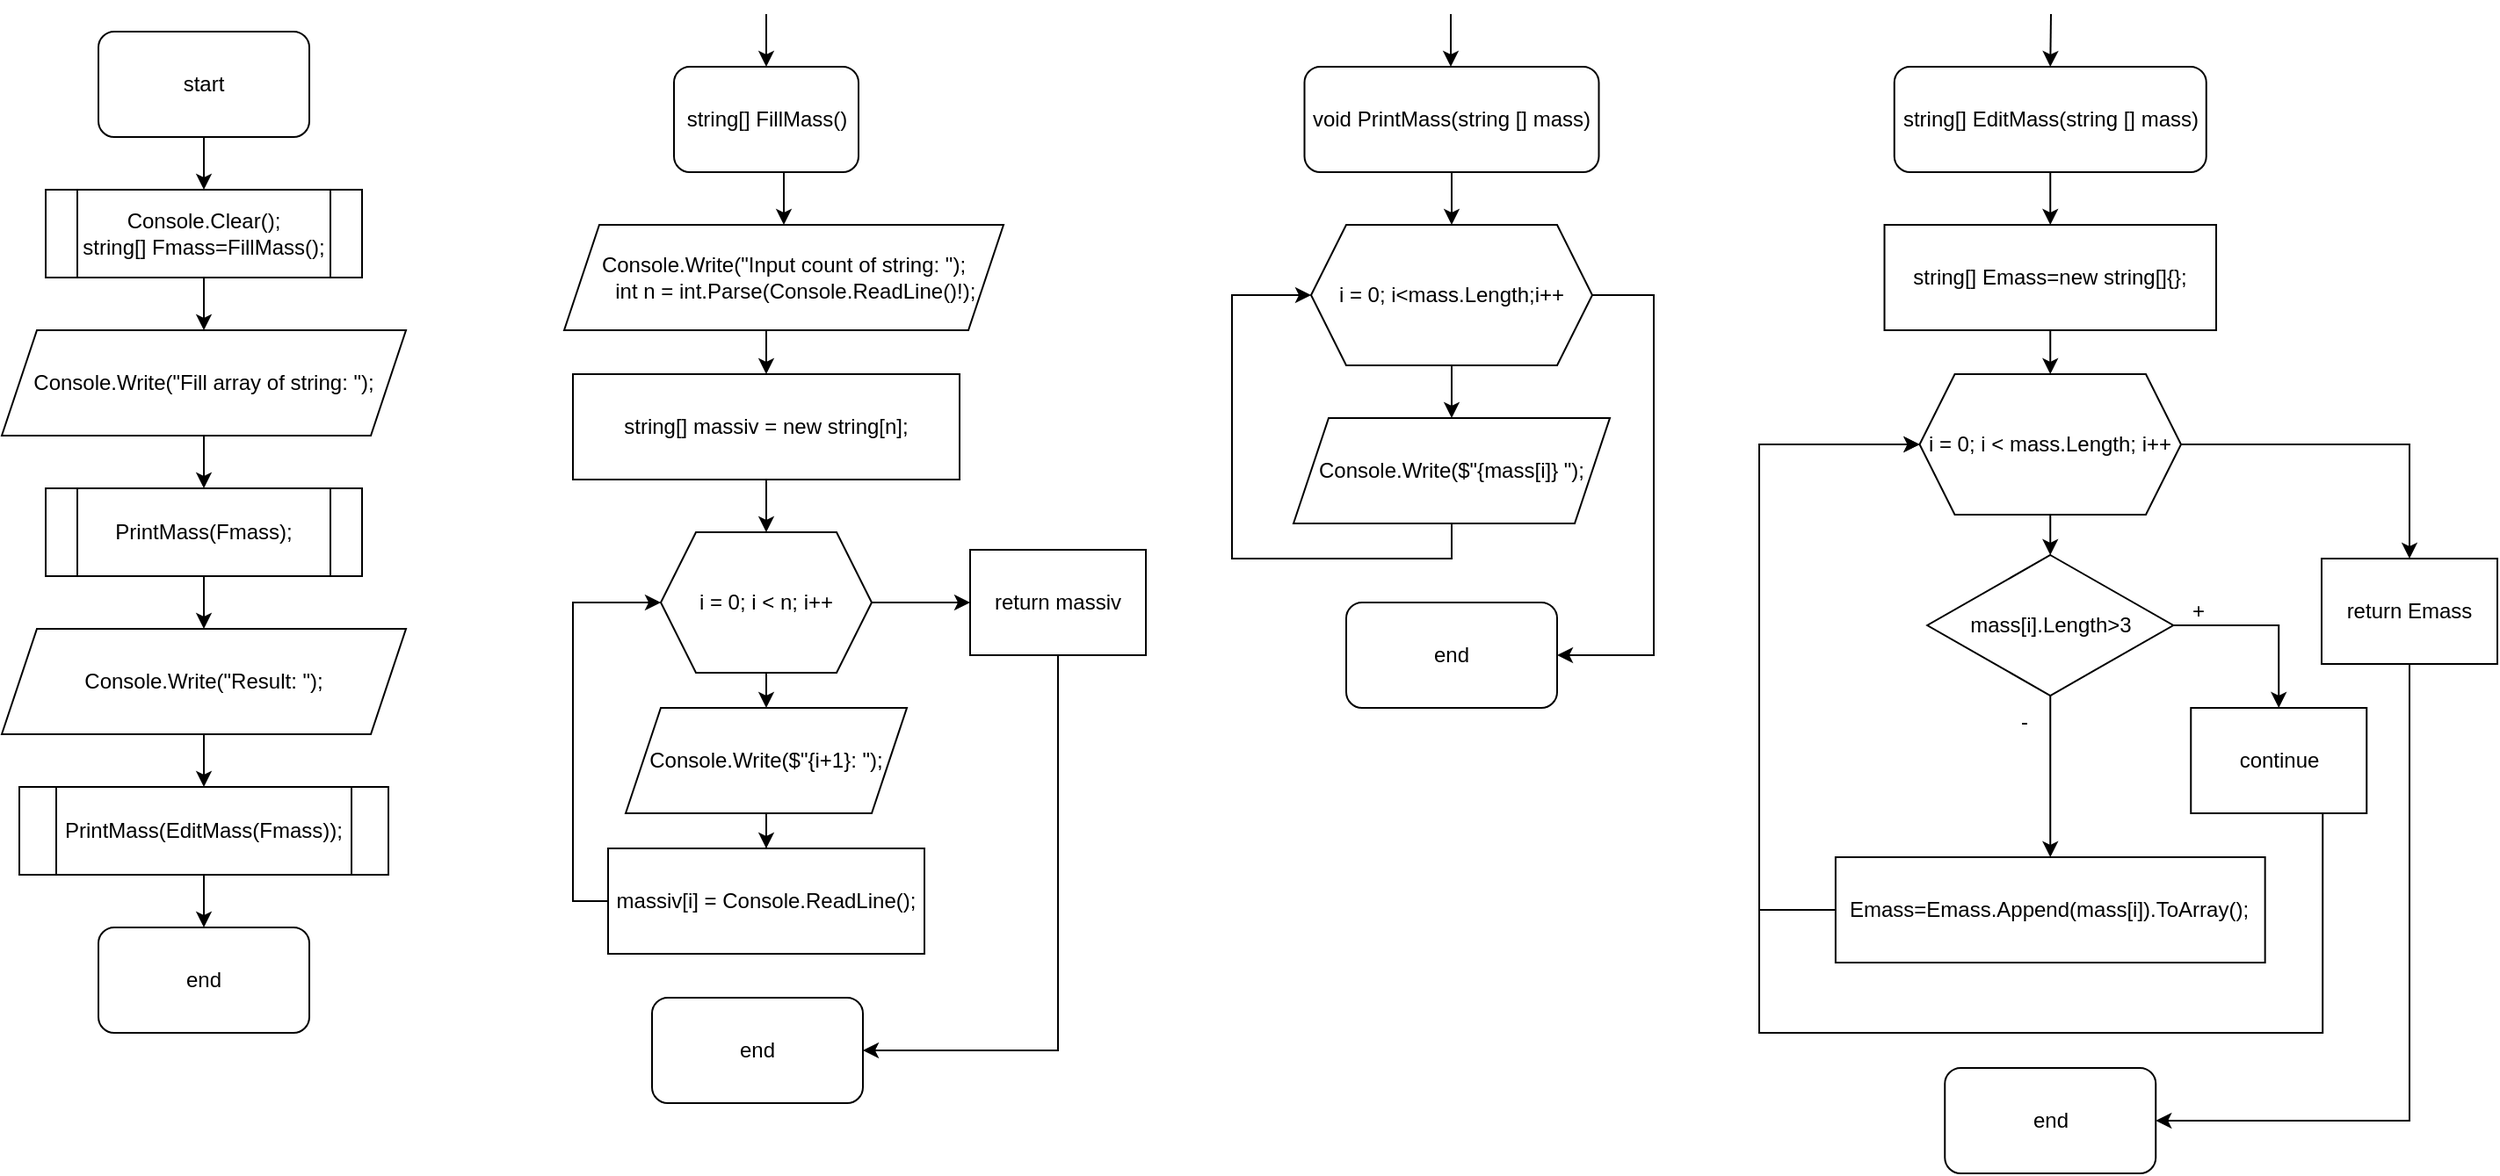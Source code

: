 <mxfile version="21.6.5" type="device">
  <diagram name="Страница 1" id="p6KP3pttGif_45Ps9vBf">
    <mxGraphModel dx="2245" dy="828" grid="1" gridSize="10" guides="1" tooltips="1" connect="1" arrows="1" fold="1" page="1" pageScale="1" pageWidth="827" pageHeight="1169" math="0" shadow="0">
      <root>
        <mxCell id="0" />
        <mxCell id="1" parent="0" />
        <mxCell id="-lPOpHREVN1eO6AbbRU1-3" value="" style="edgeStyle=orthogonalEdgeStyle;rounded=0;orthogonalLoop=1;jettySize=auto;html=1;" parent="1" source="-lPOpHREVN1eO6AbbRU1-1" edge="1">
          <mxGeometry relative="1" as="geometry">
            <mxPoint x="-585" y="180" as="targetPoint" />
          </mxGeometry>
        </mxCell>
        <mxCell id="-lPOpHREVN1eO6AbbRU1-1" value="start" style="rounded=1;whiteSpace=wrap;html=1;" parent="1" vertex="1">
          <mxGeometry x="-645" y="90" width="120" height="60" as="geometry" />
        </mxCell>
        <mxCell id="9eMxXZPg1Lv2FgUItcYX-12" style="edgeStyle=orthogonalEdgeStyle;rounded=0;orthogonalLoop=1;jettySize=auto;html=1;exitX=0.5;exitY=1;exitDx=0;exitDy=0;entryX=0.5;entryY=0;entryDx=0;entryDy=0;fontFamily=Helvetica;fontSize=12;fontColor=default;" parent="1" source="-lPOpHREVN1eO6AbbRU1-21" target="9eMxXZPg1Lv2FgUItcYX-6" edge="1">
          <mxGeometry relative="1" as="geometry" />
        </mxCell>
        <mxCell id="-lPOpHREVN1eO6AbbRU1-21" value="Console.Write(&quot;Fill array of string: &quot;);" style="shape=parallelogram;perimeter=parallelogramPerimeter;whiteSpace=wrap;html=1;fixedSize=1;" parent="1" vertex="1">
          <mxGeometry x="-700" y="260" width="230" height="60" as="geometry" />
        </mxCell>
        <mxCell id="-lPOpHREVN1eO6AbbRU1-22" value="end" style="rounded=1;whiteSpace=wrap;html=1;" parent="1" vertex="1">
          <mxGeometry x="-645" y="600" width="120" height="60" as="geometry" />
        </mxCell>
        <mxCell id="9eMxXZPg1Lv2FgUItcYX-8" value="" style="edgeStyle=orthogonalEdgeStyle;rounded=0;orthogonalLoop=1;jettySize=auto;html=1;fontFamily=Helvetica;fontSize=12;fontColor=default;" parent="1" source="9eMxXZPg1Lv2FgUItcYX-2" target="-lPOpHREVN1eO6AbbRU1-21" edge="1">
          <mxGeometry relative="1" as="geometry" />
        </mxCell>
        <mxCell id="9eMxXZPg1Lv2FgUItcYX-2" value="&lt;div&gt;Console.Clear();&lt;/div&gt;&lt;div&gt;string[] Fmass=FillMass();&lt;/div&gt;" style="shape=process;whiteSpace=wrap;html=1;backgroundOutline=1;" parent="1" vertex="1">
          <mxGeometry x="-675" y="180" width="180" height="50" as="geometry" />
        </mxCell>
        <mxCell id="9eMxXZPg1Lv2FgUItcYX-15" style="edgeStyle=orthogonalEdgeStyle;rounded=0;orthogonalLoop=1;jettySize=auto;html=1;exitX=0.5;exitY=1;exitDx=0;exitDy=0;entryX=0.5;entryY=0;entryDx=0;entryDy=0;fontFamily=Helvetica;fontSize=12;fontColor=default;" parent="1" source="9eMxXZPg1Lv2FgUItcYX-5" target="-lPOpHREVN1eO6AbbRU1-22" edge="1">
          <mxGeometry relative="1" as="geometry" />
        </mxCell>
        <mxCell id="9eMxXZPg1Lv2FgUItcYX-5" value="&lt;div&gt;&lt;span style=&quot;background-color: initial;&quot;&gt;PrintMass(EditMass(Fmass));&lt;/span&gt;&lt;br&gt;&lt;/div&gt;" style="shape=process;whiteSpace=wrap;html=1;backgroundOutline=1;" parent="1" vertex="1">
          <mxGeometry x="-690" y="520" width="210" height="50" as="geometry" />
        </mxCell>
        <mxCell id="9eMxXZPg1Lv2FgUItcYX-13" style="edgeStyle=orthogonalEdgeStyle;rounded=0;orthogonalLoop=1;jettySize=auto;html=1;exitX=0.5;exitY=1;exitDx=0;exitDy=0;entryX=0.5;entryY=0;entryDx=0;entryDy=0;fontFamily=Helvetica;fontSize=12;fontColor=default;" parent="1" source="9eMxXZPg1Lv2FgUItcYX-6" target="9eMxXZPg1Lv2FgUItcYX-7" edge="1">
          <mxGeometry relative="1" as="geometry" />
        </mxCell>
        <mxCell id="9eMxXZPg1Lv2FgUItcYX-6" value="PrintMass(Fmass);" style="shape=process;whiteSpace=wrap;html=1;backgroundOutline=1;" parent="1" vertex="1">
          <mxGeometry x="-675" y="350" width="180" height="50" as="geometry" />
        </mxCell>
        <mxCell id="9eMxXZPg1Lv2FgUItcYX-14" style="edgeStyle=orthogonalEdgeStyle;rounded=0;orthogonalLoop=1;jettySize=auto;html=1;exitX=0.5;exitY=1;exitDx=0;exitDy=0;entryX=0.5;entryY=0;entryDx=0;entryDy=0;fontFamily=Helvetica;fontSize=12;fontColor=default;" parent="1" source="9eMxXZPg1Lv2FgUItcYX-7" target="9eMxXZPg1Lv2FgUItcYX-5" edge="1">
          <mxGeometry relative="1" as="geometry" />
        </mxCell>
        <mxCell id="9eMxXZPg1Lv2FgUItcYX-7" value="Console.Write(&quot;Result: &quot;);" style="shape=parallelogram;perimeter=parallelogramPerimeter;whiteSpace=wrap;html=1;fixedSize=1;" parent="1" vertex="1">
          <mxGeometry x="-700" y="430" width="230" height="60" as="geometry" />
        </mxCell>
        <mxCell id="9eMxXZPg1Lv2FgUItcYX-32" style="edgeStyle=orthogonalEdgeStyle;rounded=0;orthogonalLoop=1;jettySize=auto;html=1;exitX=0.5;exitY=1;exitDx=0;exitDy=0;entryX=0.5;entryY=0;entryDx=0;entryDy=0;fontFamily=Helvetica;fontSize=12;fontColor=default;" parent="1" source="9eMxXZPg1Lv2FgUItcYX-16" target="9eMxXZPg1Lv2FgUItcYX-17" edge="1">
          <mxGeometry relative="1" as="geometry" />
        </mxCell>
        <mxCell id="9eMxXZPg1Lv2FgUItcYX-16" value="string[] FillMass()" style="rounded=1;whiteSpace=wrap;html=1;" parent="1" vertex="1">
          <mxGeometry x="-317.5" y="110" width="105" height="60" as="geometry" />
        </mxCell>
        <mxCell id="9eMxXZPg1Lv2FgUItcYX-33" style="edgeStyle=orthogonalEdgeStyle;rounded=0;orthogonalLoop=1;jettySize=auto;html=1;exitX=0.5;exitY=1;exitDx=0;exitDy=0;entryX=0.5;entryY=0;entryDx=0;entryDy=0;fontFamily=Helvetica;fontSize=12;fontColor=default;" parent="1" source="9eMxXZPg1Lv2FgUItcYX-17" target="9eMxXZPg1Lv2FgUItcYX-18" edge="1">
          <mxGeometry relative="1" as="geometry" />
        </mxCell>
        <mxCell id="9eMxXZPg1Lv2FgUItcYX-17" value="Console.Write(&quot;Input count of string: &quot;);&#xa;    int n = int.Parse(Console.ReadLine()!);" style="shape=parallelogram;perimeter=parallelogramPerimeter;whiteSpace=wrap;fixedSize=1;" parent="1" vertex="1">
          <mxGeometry x="-380" y="200" width="250" height="60" as="geometry" />
        </mxCell>
        <mxCell id="9eMxXZPg1Lv2FgUItcYX-34" style="edgeStyle=orthogonalEdgeStyle;rounded=0;orthogonalLoop=1;jettySize=auto;html=1;exitX=0.5;exitY=1;exitDx=0;exitDy=0;entryX=0.5;entryY=0;entryDx=0;entryDy=0;fontFamily=Helvetica;fontSize=12;fontColor=default;" parent="1" source="9eMxXZPg1Lv2FgUItcYX-18" target="9eMxXZPg1Lv2FgUItcYX-19" edge="1">
          <mxGeometry relative="1" as="geometry" />
        </mxCell>
        <mxCell id="9eMxXZPg1Lv2FgUItcYX-18" value="&lt;div&gt;&lt;span style=&quot;background-color: initial;&quot;&gt;string[] massiv = new string[n];&lt;/span&gt;&lt;br&gt;&lt;/div&gt;" style="rounded=0;whiteSpace=wrap;html=1;strokeColor=default;fontFamily=Helvetica;fontSize=12;fontColor=default;fillColor=default;" parent="1" vertex="1">
          <mxGeometry x="-375" y="285" width="220" height="60" as="geometry" />
        </mxCell>
        <mxCell id="9eMxXZPg1Lv2FgUItcYX-36" style="edgeStyle=orthogonalEdgeStyle;rounded=0;orthogonalLoop=1;jettySize=auto;html=1;exitX=0.5;exitY=1;exitDx=0;exitDy=0;entryX=0.5;entryY=0;entryDx=0;entryDy=0;fontFamily=Helvetica;fontSize=12;fontColor=default;" parent="1" source="9eMxXZPg1Lv2FgUItcYX-19" target="9eMxXZPg1Lv2FgUItcYX-20" edge="1">
          <mxGeometry relative="1" as="geometry" />
        </mxCell>
        <mxCell id="9eMxXZPg1Lv2FgUItcYX-39" style="edgeStyle=orthogonalEdgeStyle;rounded=0;orthogonalLoop=1;jettySize=auto;html=1;exitX=1;exitY=0.5;exitDx=0;exitDy=0;entryX=0;entryY=0.5;entryDx=0;entryDy=0;fontFamily=Helvetica;fontSize=12;fontColor=default;" parent="1" source="9eMxXZPg1Lv2FgUItcYX-19" target="9eMxXZPg1Lv2FgUItcYX-22" edge="1">
          <mxGeometry relative="1" as="geometry" />
        </mxCell>
        <mxCell id="9eMxXZPg1Lv2FgUItcYX-19" value="i = 0; i &amp;lt; n; i++" style="shape=hexagon;perimeter=hexagonPerimeter2;whiteSpace=wrap;html=1;fixedSize=1;strokeColor=default;fontFamily=Helvetica;fontSize=12;fontColor=default;fillColor=default;" parent="1" vertex="1">
          <mxGeometry x="-325" y="375" width="120" height="80" as="geometry" />
        </mxCell>
        <mxCell id="9eMxXZPg1Lv2FgUItcYX-37" style="edgeStyle=orthogonalEdgeStyle;rounded=0;orthogonalLoop=1;jettySize=auto;html=1;exitX=0.5;exitY=1;exitDx=0;exitDy=0;fontFamily=Helvetica;fontSize=12;fontColor=default;" parent="1" source="9eMxXZPg1Lv2FgUItcYX-20" target="9eMxXZPg1Lv2FgUItcYX-21" edge="1">
          <mxGeometry relative="1" as="geometry" />
        </mxCell>
        <mxCell id="9eMxXZPg1Lv2FgUItcYX-20" value="Console.Write($&quot;{i+1}: &quot;);" style="shape=parallelogram;perimeter=parallelogramPerimeter;whiteSpace=wrap;html=1;fixedSize=1;" parent="1" vertex="1">
          <mxGeometry x="-345" y="475" width="160" height="60" as="geometry" />
        </mxCell>
        <mxCell id="9eMxXZPg1Lv2FgUItcYX-38" style="edgeStyle=orthogonalEdgeStyle;rounded=0;orthogonalLoop=1;jettySize=auto;html=1;exitX=0;exitY=0.5;exitDx=0;exitDy=0;entryX=0;entryY=0.5;entryDx=0;entryDy=0;fontFamily=Helvetica;fontSize=12;fontColor=default;" parent="1" source="9eMxXZPg1Lv2FgUItcYX-21" target="9eMxXZPg1Lv2FgUItcYX-19" edge="1">
          <mxGeometry relative="1" as="geometry" />
        </mxCell>
        <mxCell id="9eMxXZPg1Lv2FgUItcYX-21" value="&lt;div&gt;massiv[i] = Console.ReadLine();&lt;br&gt;&lt;/div&gt;" style="rounded=0;whiteSpace=wrap;html=1;strokeColor=default;fontFamily=Helvetica;fontSize=12;fontColor=default;fillColor=default;" parent="1" vertex="1">
          <mxGeometry x="-355" y="555" width="180" height="60" as="geometry" />
        </mxCell>
        <mxCell id="9eMxXZPg1Lv2FgUItcYX-31" style="edgeStyle=orthogonalEdgeStyle;rounded=0;orthogonalLoop=1;jettySize=auto;html=1;exitX=0.5;exitY=1;exitDx=0;exitDy=0;entryX=1;entryY=0.5;entryDx=0;entryDy=0;fontFamily=Helvetica;fontSize=12;fontColor=default;" parent="1" source="9eMxXZPg1Lv2FgUItcYX-22" target="9eMxXZPg1Lv2FgUItcYX-83" edge="1">
          <mxGeometry relative="1" as="geometry">
            <mxPoint x="-235" y="650" as="targetPoint" />
          </mxGeometry>
        </mxCell>
        <mxCell id="9eMxXZPg1Lv2FgUItcYX-22" value="&lt;div&gt;return massiv&lt;br&gt;&lt;/div&gt;" style="rounded=0;whiteSpace=wrap;html=1;strokeColor=default;fontFamily=Helvetica;fontSize=12;fontColor=default;fillColor=default;" parent="1" vertex="1">
          <mxGeometry x="-149" y="385" width="100" height="60" as="geometry" />
        </mxCell>
        <mxCell id="9eMxXZPg1Lv2FgUItcYX-42" style="edgeStyle=orthogonalEdgeStyle;rounded=0;orthogonalLoop=1;jettySize=auto;html=1;exitX=0.5;exitY=1;exitDx=0;exitDy=0;entryX=0.5;entryY=0;entryDx=0;entryDy=0;fontFamily=Helvetica;fontSize=12;fontColor=default;" parent="1" source="9eMxXZPg1Lv2FgUItcYX-43" edge="1">
          <mxGeometry relative="1" as="geometry">
            <mxPoint x="125" y="200" as="targetPoint" />
          </mxGeometry>
        </mxCell>
        <mxCell id="9eMxXZPg1Lv2FgUItcYX-43" value="void PrintMass(string [] mass)" style="rounded=1;whiteSpace=wrap;html=1;" parent="1" vertex="1">
          <mxGeometry x="41.25" y="110" width="167.5" height="60" as="geometry" />
        </mxCell>
        <mxCell id="9eMxXZPg1Lv2FgUItcYX-48" style="edgeStyle=orthogonalEdgeStyle;rounded=0;orthogonalLoop=1;jettySize=auto;html=1;exitX=0.5;exitY=1;exitDx=0;exitDy=0;entryX=0.5;entryY=0;entryDx=0;entryDy=0;fontFamily=Helvetica;fontSize=12;fontColor=default;" parent="1" source="9eMxXZPg1Lv2FgUItcYX-50" target="9eMxXZPg1Lv2FgUItcYX-52" edge="1">
          <mxGeometry relative="1" as="geometry" />
        </mxCell>
        <mxCell id="9eMxXZPg1Lv2FgUItcYX-49" style="edgeStyle=orthogonalEdgeStyle;rounded=0;orthogonalLoop=1;jettySize=auto;html=1;exitX=1;exitY=0.5;exitDx=0;exitDy=0;entryX=1;entryY=0.5;entryDx=0;entryDy=0;fontFamily=Helvetica;fontSize=12;fontColor=default;" parent="1" source="9eMxXZPg1Lv2FgUItcYX-50" target="9eMxXZPg1Lv2FgUItcYX-84" edge="1">
          <mxGeometry relative="1" as="geometry">
            <mxPoint x="155" y="430" as="targetPoint" />
            <Array as="points">
              <mxPoint x="240" y="240" />
              <mxPoint x="240" y="445" />
            </Array>
          </mxGeometry>
        </mxCell>
        <mxCell id="9eMxXZPg1Lv2FgUItcYX-50" value="i = 0; i&amp;lt;mass.Length;i++" style="shape=hexagon;perimeter=hexagonPerimeter2;whiteSpace=wrap;html=1;fixedSize=1;strokeColor=default;fontFamily=Helvetica;fontSize=12;fontColor=default;fillColor=default;" parent="1" vertex="1">
          <mxGeometry x="45" y="200" width="160" height="80" as="geometry" />
        </mxCell>
        <mxCell id="9eMxXZPg1Lv2FgUItcYX-52" value="Console.Write($&quot;{mass[i]} &quot;);" style="shape=parallelogram;perimeter=parallelogramPerimeter;whiteSpace=wrap;html=1;fixedSize=1;" parent="1" vertex="1">
          <mxGeometry x="35" y="310" width="180" height="60" as="geometry" />
        </mxCell>
        <mxCell id="9eMxXZPg1Lv2FgUItcYX-53" style="edgeStyle=orthogonalEdgeStyle;rounded=0;orthogonalLoop=1;jettySize=auto;html=1;exitX=0.5;exitY=1;exitDx=0;exitDy=0;entryX=0;entryY=0.5;entryDx=0;entryDy=0;fontFamily=Helvetica;fontSize=12;fontColor=default;" parent="1" source="9eMxXZPg1Lv2FgUItcYX-52" target="9eMxXZPg1Lv2FgUItcYX-50" edge="1">
          <mxGeometry relative="1" as="geometry">
            <mxPoint x="50" y="500" as="sourcePoint" />
            <Array as="points">
              <mxPoint x="125" y="390" />
              <mxPoint y="390" />
              <mxPoint y="240" />
            </Array>
          </mxGeometry>
        </mxCell>
        <mxCell id="9eMxXZPg1Lv2FgUItcYX-58" style="edgeStyle=orthogonalEdgeStyle;rounded=0;orthogonalLoop=1;jettySize=auto;html=1;exitX=0.5;exitY=1;exitDx=0;exitDy=0;entryX=0.5;entryY=0;entryDx=0;entryDy=0;fontFamily=Helvetica;fontSize=12;fontColor=default;" parent="1" source="9eMxXZPg1Lv2FgUItcYX-59" target="9eMxXZPg1Lv2FgUItcYX-63" edge="1">
          <mxGeometry relative="1" as="geometry">
            <mxPoint x="415" y="200" as="targetPoint" />
          </mxGeometry>
        </mxCell>
        <mxCell id="9eMxXZPg1Lv2FgUItcYX-59" value="string[] EditMass(string [] mass)" style="rounded=1;whiteSpace=wrap;html=1;" parent="1" vertex="1">
          <mxGeometry x="376.88" y="110" width="177.5" height="60" as="geometry" />
        </mxCell>
        <mxCell id="9eMxXZPg1Lv2FgUItcYX-62" style="edgeStyle=orthogonalEdgeStyle;rounded=0;orthogonalLoop=1;jettySize=auto;html=1;exitX=0.5;exitY=1;exitDx=0;exitDy=0;entryX=0.5;entryY=0;entryDx=0;entryDy=0;fontFamily=Helvetica;fontSize=12;fontColor=default;" parent="1" source="9eMxXZPg1Lv2FgUItcYX-63" target="9eMxXZPg1Lv2FgUItcYX-66" edge="1">
          <mxGeometry relative="1" as="geometry" />
        </mxCell>
        <mxCell id="9eMxXZPg1Lv2FgUItcYX-63" value="&lt;div&gt;string[] Emass=new string[]{};&lt;br&gt;&lt;/div&gt;" style="rounded=0;whiteSpace=wrap;html=1;strokeColor=default;fontFamily=Helvetica;fontSize=12;fontColor=default;fillColor=default;" parent="1" vertex="1">
          <mxGeometry x="371.26" y="200" width="188.75" height="60" as="geometry" />
        </mxCell>
        <mxCell id="9eMxXZPg1Lv2FgUItcYX-65" style="edgeStyle=orthogonalEdgeStyle;rounded=0;orthogonalLoop=1;jettySize=auto;html=1;exitX=1;exitY=0.5;exitDx=0;exitDy=0;entryX=0.5;entryY=0;entryDx=0;entryDy=0;fontFamily=Helvetica;fontSize=12;fontColor=default;" parent="1" source="9eMxXZPg1Lv2FgUItcYX-66" target="9eMxXZPg1Lv2FgUItcYX-72" edge="1">
          <mxGeometry relative="1" as="geometry" />
        </mxCell>
        <mxCell id="9eMxXZPg1Lv2FgUItcYX-86" style="edgeStyle=orthogonalEdgeStyle;rounded=0;orthogonalLoop=1;jettySize=auto;html=1;exitX=0.5;exitY=1;exitDx=0;exitDy=0;entryX=0.5;entryY=0;entryDx=0;entryDy=0;fontFamily=Helvetica;fontSize=12;fontColor=default;" parent="1" source="9eMxXZPg1Lv2FgUItcYX-66" target="9eMxXZPg1Lv2FgUItcYX-74" edge="1">
          <mxGeometry relative="1" as="geometry" />
        </mxCell>
        <mxCell id="9eMxXZPg1Lv2FgUItcYX-66" value="i = 0; i &amp;lt; mass.Length; i++" style="shape=hexagon;perimeter=hexagonPerimeter2;whiteSpace=wrap;html=1;fixedSize=1;strokeColor=default;fontFamily=Helvetica;fontSize=12;fontColor=default;fillColor=default;" parent="1" vertex="1">
          <mxGeometry x="391.26" y="285" width="148.74" height="80" as="geometry" />
        </mxCell>
        <mxCell id="9eMxXZPg1Lv2FgUItcYX-69" style="edgeStyle=orthogonalEdgeStyle;rounded=0;orthogonalLoop=1;jettySize=auto;html=1;exitX=0;exitY=0.5;exitDx=0;exitDy=0;entryX=0;entryY=0.5;entryDx=0;entryDy=0;fontFamily=Helvetica;fontSize=12;fontColor=default;" parent="1" source="9eMxXZPg1Lv2FgUItcYX-70" target="9eMxXZPg1Lv2FgUItcYX-66" edge="1">
          <mxGeometry relative="1" as="geometry">
            <Array as="points">
              <mxPoint x="300" y="590" />
              <mxPoint x="300" y="325" />
            </Array>
          </mxGeometry>
        </mxCell>
        <mxCell id="9eMxXZPg1Lv2FgUItcYX-70" value="&lt;div&gt;Emass=Emass.Append(mass[i]).ToArray();&lt;br&gt;&lt;/div&gt;" style="rounded=0;whiteSpace=wrap;html=1;strokeColor=default;fontFamily=Helvetica;fontSize=12;fontColor=default;fillColor=default;" parent="1" vertex="1">
          <mxGeometry x="343.45" y="560" width="244.37" height="60" as="geometry" />
        </mxCell>
        <mxCell id="9eMxXZPg1Lv2FgUItcYX-71" style="edgeStyle=orthogonalEdgeStyle;rounded=0;orthogonalLoop=1;jettySize=auto;html=1;exitX=0.5;exitY=1;exitDx=0;exitDy=0;entryX=1;entryY=0.5;entryDx=0;entryDy=0;fontFamily=Helvetica;fontSize=12;fontColor=default;" parent="1" source="9eMxXZPg1Lv2FgUItcYX-72" target="9eMxXZPg1Lv2FgUItcYX-85" edge="1">
          <mxGeometry relative="1" as="geometry">
            <mxPoint x="495.63" y="695" as="targetPoint" />
          </mxGeometry>
        </mxCell>
        <mxCell id="9eMxXZPg1Lv2FgUItcYX-72" value="&lt;div&gt;return Emass&lt;br&gt;&lt;/div&gt;" style="rounded=0;whiteSpace=wrap;html=1;strokeColor=default;fontFamily=Helvetica;fontSize=12;fontColor=default;fillColor=default;" parent="1" vertex="1">
          <mxGeometry x="620" y="390" width="100" height="60" as="geometry" />
        </mxCell>
        <mxCell id="9eMxXZPg1Lv2FgUItcYX-76" style="edgeStyle=orthogonalEdgeStyle;rounded=0;orthogonalLoop=1;jettySize=auto;html=1;exitX=1;exitY=0.5;exitDx=0;exitDy=0;entryX=0.5;entryY=0;entryDx=0;entryDy=0;fontFamily=Helvetica;fontSize=12;fontColor=default;" parent="1" source="9eMxXZPg1Lv2FgUItcYX-74" target="9eMxXZPg1Lv2FgUItcYX-75" edge="1">
          <mxGeometry relative="1" as="geometry" />
        </mxCell>
        <mxCell id="9eMxXZPg1Lv2FgUItcYX-81" style="edgeStyle=orthogonalEdgeStyle;rounded=0;orthogonalLoop=1;jettySize=auto;html=1;exitX=0.5;exitY=1;exitDx=0;exitDy=0;entryX=0.5;entryY=0;entryDx=0;entryDy=0;fontFamily=Helvetica;fontSize=12;fontColor=default;" parent="1" source="9eMxXZPg1Lv2FgUItcYX-74" target="9eMxXZPg1Lv2FgUItcYX-70" edge="1">
          <mxGeometry relative="1" as="geometry" />
        </mxCell>
        <mxCell id="9eMxXZPg1Lv2FgUItcYX-74" value="mass[i].Length&amp;gt;3" style="rhombus;whiteSpace=wrap;html=1;strokeColor=default;fontFamily=Helvetica;fontSize=12;fontColor=default;fillColor=default;" parent="1" vertex="1">
          <mxGeometry x="395.63" y="388" width="140" height="80" as="geometry" />
        </mxCell>
        <mxCell id="9eMxXZPg1Lv2FgUItcYX-82" style="edgeStyle=orthogonalEdgeStyle;rounded=0;orthogonalLoop=1;jettySize=auto;html=1;exitX=0.75;exitY=1;exitDx=0;exitDy=0;entryX=0;entryY=0.5;entryDx=0;entryDy=0;fontFamily=Helvetica;fontSize=12;fontColor=default;" parent="1" source="9eMxXZPg1Lv2FgUItcYX-75" target="9eMxXZPg1Lv2FgUItcYX-66" edge="1">
          <mxGeometry relative="1" as="geometry">
            <Array as="points">
              <mxPoint x="621" y="660" />
              <mxPoint x="300" y="660" />
              <mxPoint x="300" y="325" />
            </Array>
          </mxGeometry>
        </mxCell>
        <mxCell id="9eMxXZPg1Lv2FgUItcYX-75" value="&lt;div&gt;continue&lt;br&gt;&lt;/div&gt;" style="rounded=0;whiteSpace=wrap;html=1;strokeColor=default;fontFamily=Helvetica;fontSize=12;fontColor=default;fillColor=default;" parent="1" vertex="1">
          <mxGeometry x="545.63" y="475" width="100" height="60" as="geometry" />
        </mxCell>
        <mxCell id="9eMxXZPg1Lv2FgUItcYX-77" value="+" style="text;html=1;strokeColor=none;fillColor=none;align=center;verticalAlign=middle;whiteSpace=wrap;rounded=0;fontSize=12;fontFamily=Helvetica;fontColor=default;" parent="1" vertex="1">
          <mxGeometry x="520" y="405" width="60" height="30" as="geometry" />
        </mxCell>
        <mxCell id="9eMxXZPg1Lv2FgUItcYX-80" value="-" style="text;html=1;strokeColor=none;fillColor=none;align=center;verticalAlign=middle;whiteSpace=wrap;rounded=0;fontSize=12;fontFamily=Helvetica;fontColor=default;" parent="1" vertex="1">
          <mxGeometry x="421.25" y="468" width="60" height="30" as="geometry" />
        </mxCell>
        <mxCell id="9eMxXZPg1Lv2FgUItcYX-83" value="end" style="rounded=1;whiteSpace=wrap;html=1;" parent="1" vertex="1">
          <mxGeometry x="-330" y="640" width="120" height="60" as="geometry" />
        </mxCell>
        <mxCell id="9eMxXZPg1Lv2FgUItcYX-84" value="end" style="rounded=1;whiteSpace=wrap;html=1;" parent="1" vertex="1">
          <mxGeometry x="65" y="415" width="120" height="60" as="geometry" />
        </mxCell>
        <mxCell id="9eMxXZPg1Lv2FgUItcYX-85" value="end" style="rounded=1;whiteSpace=wrap;html=1;" parent="1" vertex="1">
          <mxGeometry x="405.63" y="680" width="120" height="60" as="geometry" />
        </mxCell>
        <mxCell id="9eMxXZPg1Lv2FgUItcYX-87" value="" style="endArrow=classic;html=1;rounded=0;fontFamily=Helvetica;fontSize=12;fontColor=default;entryX=0.5;entryY=0;entryDx=0;entryDy=0;" parent="1" target="9eMxXZPg1Lv2FgUItcYX-16" edge="1">
          <mxGeometry width="50" height="50" relative="1" as="geometry">
            <mxPoint x="-265" y="80" as="sourcePoint" />
            <mxPoint x="80" y="380" as="targetPoint" />
          </mxGeometry>
        </mxCell>
        <mxCell id="9eMxXZPg1Lv2FgUItcYX-88" value="" style="endArrow=classic;html=1;rounded=0;fontFamily=Helvetica;fontSize=12;fontColor=default;entryX=0.5;entryY=0;entryDx=0;entryDy=0;" parent="1" edge="1">
          <mxGeometry width="50" height="50" relative="1" as="geometry">
            <mxPoint x="124.5" y="80" as="sourcePoint" />
            <mxPoint x="124.5" y="110" as="targetPoint" />
          </mxGeometry>
        </mxCell>
        <mxCell id="9eMxXZPg1Lv2FgUItcYX-89" value="" style="endArrow=classic;html=1;rounded=0;fontFamily=Helvetica;fontSize=12;fontColor=default;entryX=0.5;entryY=0;entryDx=0;entryDy=0;" parent="1" target="9eMxXZPg1Lv2FgUItcYX-59" edge="1">
          <mxGeometry width="50" height="50" relative="1" as="geometry">
            <mxPoint x="466" y="80" as="sourcePoint" />
            <mxPoint x="465.14" y="103" as="targetPoint" />
          </mxGeometry>
        </mxCell>
      </root>
    </mxGraphModel>
  </diagram>
</mxfile>
